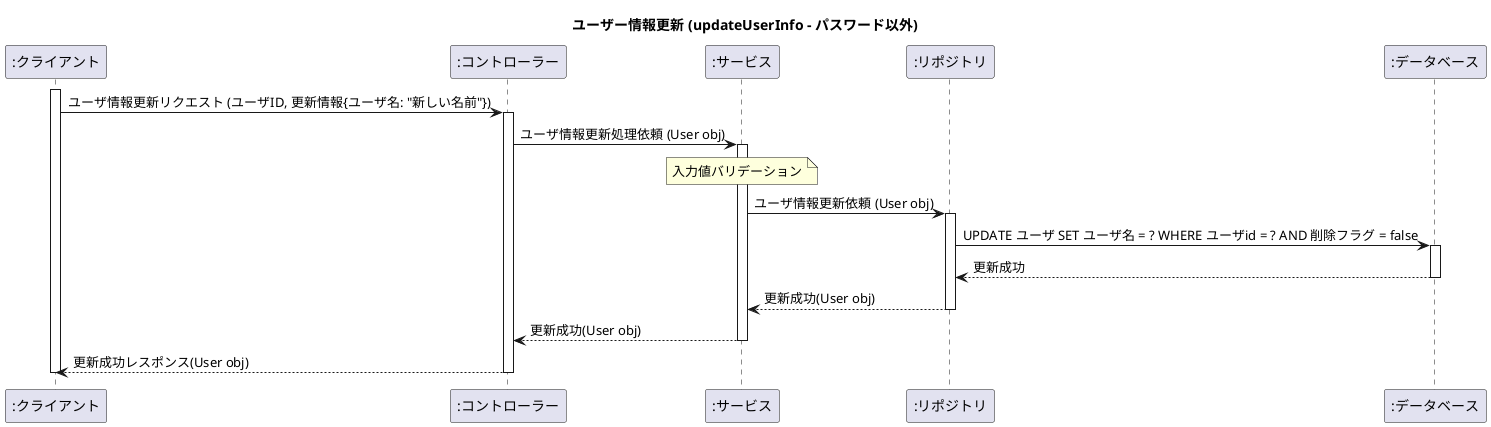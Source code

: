 @startuml updateUserInfo

title ユーザー情報更新 (updateUserInfo - パスワード以外)

participant ":クライアント" as Client
participant ":コントローラー" as Controller
participant ":サービス" as Service
participant ":リポジトリ" as Repo
participant ":データベース" as DB

activate Client
Client -> Controller ++ : ユーザ情報更新リクエスト (ユーザID, 更新情報{ユーザ名: "新しい名前"})
Controller -> Service ++ : ユーザ情報更新処理依頼 (User obj)
note over Service : 入力値バリデーション
Service -> Repo ++ : ユーザ情報更新依頼 (User obj)
Repo -> DB ++ : UPDATE ユーザ SET ユーザ名 = ? WHERE ユーザid = ? AND 削除フラグ = false
DB --> Repo -- : 更新成功
Repo --> Service -- : 更新成功(User obj)
Service --> Controller -- : 更新成功(User obj)
Controller --> Client -- : 更新成功レスポンス(User obj)
deactivate Client

@enduml